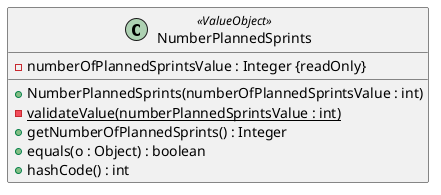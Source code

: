 @startuml
'https://plantuml.com/class-diagram

class NumberPlannedSprints <<ValueObject>> {
    - numberOfPlannedSprintsValue : Integer {readOnly}

    + NumberPlannedSprints(numberOfPlannedSprintsValue : int)
    - validateValue(numberPlannedSprintsValue : int) {static}
    + getNumberOfPlannedSprints() : Integer
    + equals(o : Object) : boolean
    + hashCode() : int
}

@enduml